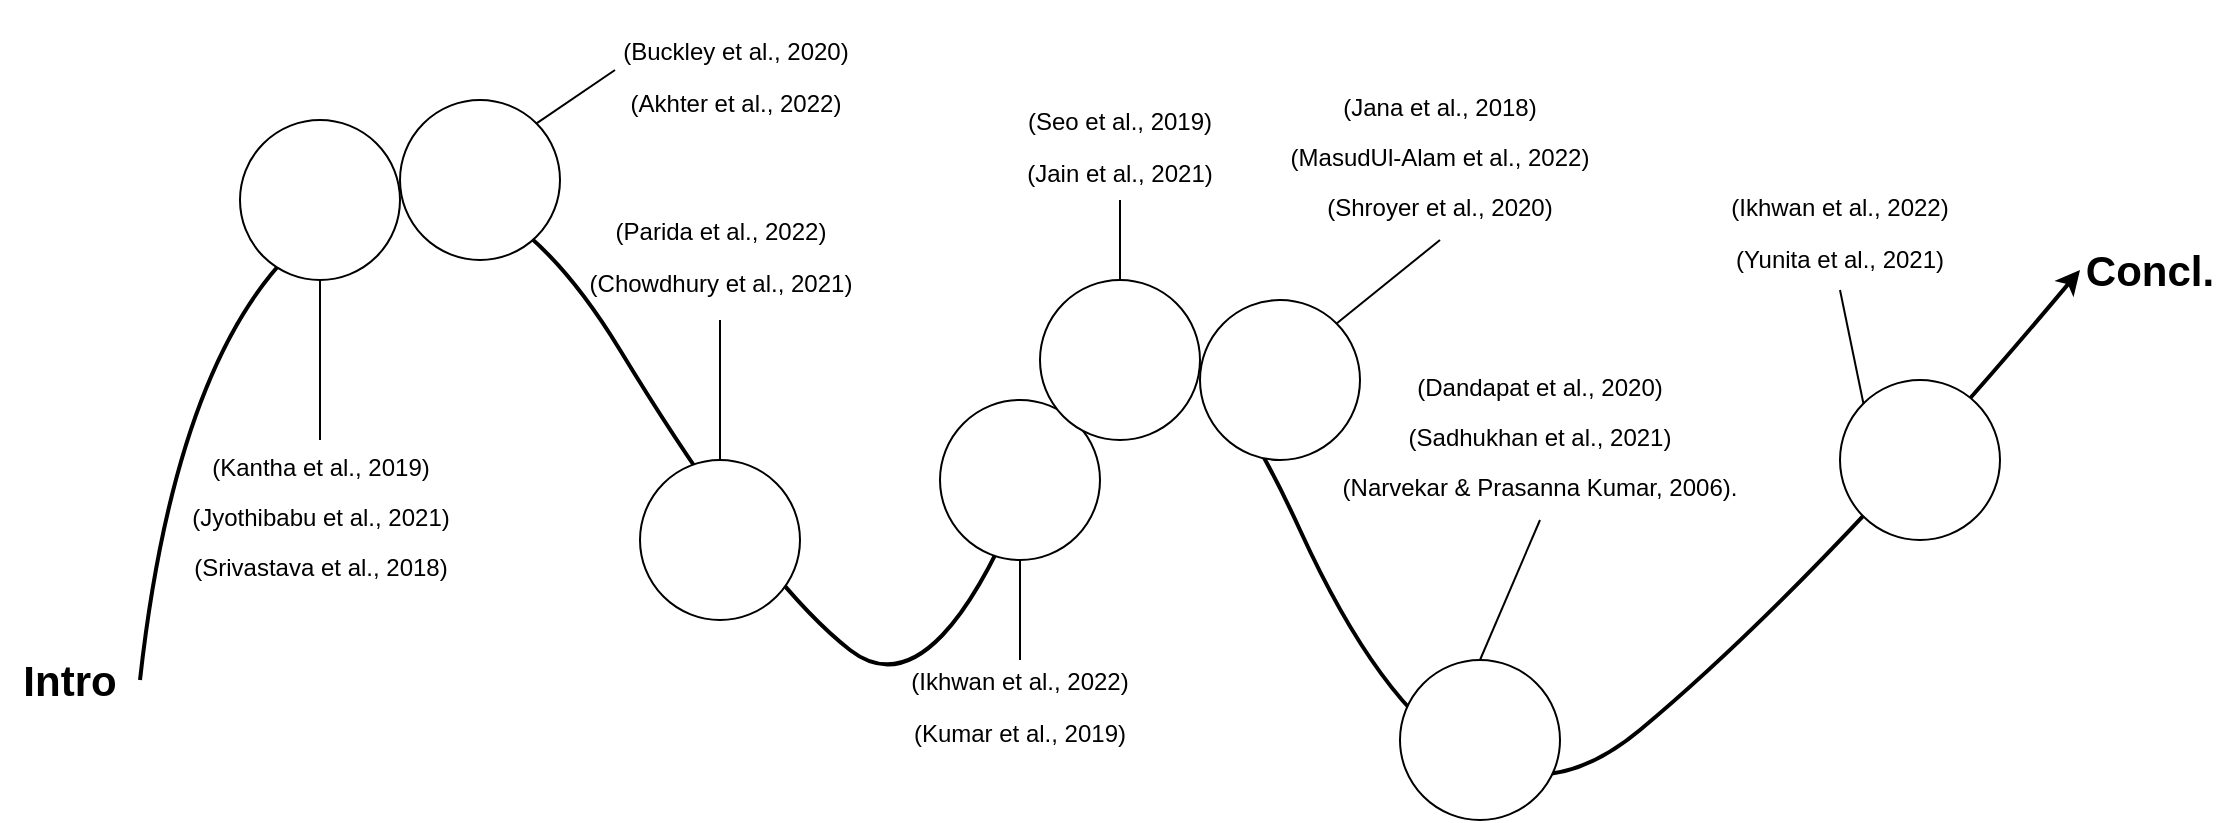 <mxfile version="20.2.2" type="device"><diagram id="dAT-oMiP1eHfypfoDh5N" name="Page-1"><mxGraphModel dx="961" dy="1629" grid="1" gridSize="10" guides="1" tooltips="1" connect="1" arrows="1" fold="1" page="1" pageScale="1" pageWidth="850" pageHeight="1100" math="0" shadow="0"><root><mxCell id="0"/><mxCell id="1" parent="0"/><mxCell id="G5bnKm1bNXJ4139jZm0u-4" value="&lt;font style=&quot;font-size: 21px;&quot;&gt;Intro&lt;/font&gt;" style="text;html=1;strokeColor=none;fillColor=none;align=center;verticalAlign=middle;whiteSpace=wrap;rounded=0;fontSize=21;fontStyle=1" parent="1" vertex="1"><mxGeometry x="210" y="50" width="70" height="40" as="geometry"/></mxCell><mxCell id="G5bnKm1bNXJ4139jZm0u-5" value="Concl." style="text;html=1;strokeColor=none;fillColor=none;align=center;verticalAlign=middle;whiteSpace=wrap;rounded=0;fontSize=21;fontStyle=1" parent="1" vertex="1"><mxGeometry x="1250" y="-160" width="70" height="50" as="geometry"/></mxCell><mxCell id="G5bnKm1bNXJ4139jZm0u-8" value="" style="curved=1;endArrow=classic;html=1;rounded=0;fontSize=21;exitX=1;exitY=0.5;exitDx=0;exitDy=0;entryX=0;entryY=0.5;entryDx=0;entryDy=0;strokeWidth=2;" parent="1" source="G5bnKm1bNXJ4139jZm0u-4" target="G5bnKm1bNXJ4139jZm0u-5" edge="1"><mxGeometry width="50" height="50" relative="1" as="geometry"><mxPoint x="550" y="160" as="sourcePoint"/><mxPoint x="700" y="110" as="targetPoint"/><Array as="points"><mxPoint x="300" y="-110"/><mxPoint x="450" y="-210"/><mxPoint x="590" y="20"/><mxPoint x="680" y="90"/><mxPoint x="780" y="-180"/><mxPoint x="940" y="170"/><mxPoint x="1120" y="20"/></Array></mxGeometry></mxCell><mxCell id="G5bnKm1bNXJ4139jZm0u-9" value="" style="ellipse;whiteSpace=wrap;html=1;aspect=fixed;fontSize=21;" parent="1" vertex="1"><mxGeometry x="330" y="-210" width="80" height="80" as="geometry"/></mxCell><mxCell id="G5bnKm1bNXJ4139jZm0u-10" value="" style="ellipse;whiteSpace=wrap;html=1;aspect=fixed;fontSize=21;" parent="1" vertex="1"><mxGeometry x="410" y="-220" width="80" height="80" as="geometry"/></mxCell><mxCell id="G5bnKm1bNXJ4139jZm0u-12" value="" style="ellipse;whiteSpace=wrap;html=1;aspect=fixed;fontSize=21;" parent="1" vertex="1"><mxGeometry x="530" y="-40" width="80" height="80" as="geometry"/></mxCell><mxCell id="G5bnKm1bNXJ4139jZm0u-13" value="" style="ellipse;whiteSpace=wrap;html=1;aspect=fixed;fontSize=21;" parent="1" vertex="1"><mxGeometry x="680" y="-70" width="80" height="80" as="geometry"/></mxCell><mxCell id="G5bnKm1bNXJ4139jZm0u-16" value="" style="ellipse;whiteSpace=wrap;html=1;aspect=fixed;fontSize=21;" parent="1" vertex="1"><mxGeometry x="730" y="-130" width="80" height="80" as="geometry"/></mxCell><mxCell id="G5bnKm1bNXJ4139jZm0u-17" value="" style="ellipse;whiteSpace=wrap;html=1;aspect=fixed;fontSize=21;" parent="1" vertex="1"><mxGeometry x="810" y="-120" width="80" height="80" as="geometry"/></mxCell><mxCell id="G5bnKm1bNXJ4139jZm0u-18" value="" style="ellipse;whiteSpace=wrap;html=1;aspect=fixed;fontSize=21;" parent="1" vertex="1"><mxGeometry x="910" y="60" width="80" height="80" as="geometry"/></mxCell><mxCell id="G5bnKm1bNXJ4139jZm0u-20" value="" style="ellipse;whiteSpace=wrap;html=1;aspect=fixed;fontSize=21;" parent="1" vertex="1"><mxGeometry x="1130" y="-80" width="80" height="80" as="geometry"/></mxCell><mxCell id="G5bnKm1bNXJ4139jZm0u-23" value="&lt;div&gt;&lt;font style=&quot;font-size: 12px;&quot;&gt;(Kantha et al., 2019)&lt;/font&gt;&lt;/div&gt;&lt;div&gt;&lt;font style=&quot;font-size: 12px;&quot;&gt;(Jyothibabu et al., 2021)&lt;br&gt;&lt;/font&gt;&lt;/div&gt;&lt;div&gt;&lt;font style=&quot;font-size: 12px;&quot;&gt;(Srivastava et al., 2018)&lt;br&gt;&lt;/font&gt;&lt;/div&gt;" style="text;html=1;strokeColor=none;fillColor=none;align=center;verticalAlign=middle;whiteSpace=wrap;rounded=0;fontSize=21;" parent="1" vertex="1"><mxGeometry x="292.5" y="-50" width="155" height="70" as="geometry"/></mxCell><mxCell id="G5bnKm1bNXJ4139jZm0u-25" value="" style="endArrow=none;html=1;rounded=0;fontSize=12;" parent="1" source="G5bnKm1bNXJ4139jZm0u-23" target="G5bnKm1bNXJ4139jZm0u-9" edge="1"><mxGeometry width="50" height="50" relative="1" as="geometry"><mxPoint x="530" y="-60" as="sourcePoint"/><mxPoint x="800" y="-70" as="targetPoint"/></mxGeometry></mxCell><mxCell id="G5bnKm1bNXJ4139jZm0u-26" value="&lt;div&gt;&lt;font style=&quot;font-size: 12px;&quot;&gt;(Buckley et al., 2020)&lt;/font&gt;&lt;/div&gt;&lt;div&gt;&lt;font style=&quot;font-size: 12px;&quot;&gt;(Akhter et al., 2022)&lt;br&gt;&lt;/font&gt;&lt;/div&gt;" style="text;html=1;strokeColor=none;fillColor=none;align=center;verticalAlign=middle;whiteSpace=wrap;rounded=0;fontSize=21;" parent="1" vertex="1"><mxGeometry x="517.5" y="-270" width="120" height="70" as="geometry"/></mxCell><mxCell id="G5bnKm1bNXJ4139jZm0u-27" value="" style="endArrow=none;html=1;rounded=0;fontSize=12;exitX=1;exitY=0;exitDx=0;exitDy=0;entryX=0;entryY=0.5;entryDx=0;entryDy=0;" parent="1" source="G5bnKm1bNXJ4139jZm0u-10" target="G5bnKm1bNXJ4139jZm0u-26" edge="1"><mxGeometry width="50" height="50" relative="1" as="geometry"><mxPoint x="710" y="-20" as="sourcePoint"/><mxPoint x="760" y="-70" as="targetPoint"/></mxGeometry></mxCell><mxCell id="G5bnKm1bNXJ4139jZm0u-28" value="&lt;div&gt;&lt;font style=&quot;font-size: 12px;&quot;&gt;(Parida et al.,&lt;/font&gt;&lt;font style=&quot;font-size: 12px;&quot;&gt; 2022)&lt;br&gt;&lt;/font&gt;&lt;/div&gt;&lt;div&gt;&lt;font style=&quot;font-size: 12px;&quot;&gt;(Chowdhury et al., 2021)&lt;br&gt;&lt;/font&gt;&lt;/div&gt;" style="text;html=1;strokeColor=none;fillColor=none;align=center;verticalAlign=middle;whiteSpace=wrap;rounded=0;fontSize=21;" parent="1" vertex="1"><mxGeometry x="502.5" y="-180" width="135" height="70" as="geometry"/></mxCell><mxCell id="G5bnKm1bNXJ4139jZm0u-29" value="" style="endArrow=none;html=1;rounded=0;fontSize=12;" parent="1" source="G5bnKm1bNXJ4139jZm0u-12" target="G5bnKm1bNXJ4139jZm0u-28" edge="1"><mxGeometry width="50" height="50" relative="1" as="geometry"><mxPoint x="488.284" y="-198.284" as="sourcePoint"/><mxPoint x="530" y="-220" as="targetPoint"/></mxGeometry></mxCell><mxCell id="G5bnKm1bNXJ4139jZm0u-30" value="&lt;div&gt;&lt;font style=&quot;font-size: 12px;&quot;&gt;(Ikhwan et al., 2022&lt;/font&gt;&lt;font style=&quot;font-size: 12px;&quot;&gt;)&lt;/font&gt;&lt;/div&gt;&lt;div&gt;&lt;font style=&quot;font-size: 12px;&quot;&gt;(Kumar et al., 2019)&lt;/font&gt;&lt;/div&gt;" style="text;html=1;strokeColor=none;fillColor=none;align=center;verticalAlign=middle;whiteSpace=wrap;rounded=0;fontSize=21;" parent="1" vertex="1"><mxGeometry x="660" y="60" width="120" height="40" as="geometry"/></mxCell><mxCell id="G5bnKm1bNXJ4139jZm0u-31" value="" style="endArrow=none;html=1;rounded=0;fontSize=12;entryX=0.5;entryY=1;entryDx=0;entryDy=0;" parent="1" source="G5bnKm1bNXJ4139jZm0u-30" target="G5bnKm1bNXJ4139jZm0u-13" edge="1"><mxGeometry width="50" height="50" relative="1" as="geometry"><mxPoint x="580" y="-30" as="sourcePoint"/><mxPoint x="580" y="-80" as="targetPoint"/></mxGeometry></mxCell><mxCell id="G5bnKm1bNXJ4139jZm0u-32" value="&lt;div&gt;&lt;font style=&quot;font-size: 12px;&quot;&gt;(Seo et al., 2019)&lt;/font&gt;&lt;/div&gt;&lt;div&gt;&lt;font style=&quot;font-size: 12px;&quot;&gt;(Jain et al., 2021)&lt;br&gt;&lt;/font&gt;&lt;/div&gt;" style="text;html=1;strokeColor=none;fillColor=none;align=center;verticalAlign=middle;whiteSpace=wrap;rounded=0;fontSize=21;" parent="1" vertex="1"><mxGeometry x="705" y="-230" width="130" height="60" as="geometry"/></mxCell><mxCell id="G5bnKm1bNXJ4139jZm0u-33" value="" style="endArrow=none;html=1;rounded=0;fontSize=12;entryX=0.5;entryY=1;entryDx=0;entryDy=0;" parent="1" source="G5bnKm1bNXJ4139jZm0u-16" target="G5bnKm1bNXJ4139jZm0u-32" edge="1"><mxGeometry width="50" height="50" relative="1" as="geometry"><mxPoint x="630" y="-20" as="sourcePoint"/><mxPoint x="680" y="-70" as="targetPoint"/></mxGeometry></mxCell><mxCell id="G5bnKm1bNXJ4139jZm0u-34" value="&lt;div&gt;&lt;font style=&quot;font-size: 12px;&quot;&gt;(Jana et al., 2018)&lt;/font&gt;&lt;/div&gt;&lt;div&gt;&lt;font style=&quot;font-size: 12px;&quot;&gt;(MasudUl-Alam et al., 2022)&lt;br&gt;&lt;/font&gt;&lt;/div&gt;&lt;div&gt;&lt;font style=&quot;font-size: 12px;&quot;&gt;(Shroyer et al., 2020)&lt;br&gt;&lt;/font&gt;&lt;/div&gt;" style="text;html=1;strokeColor=none;fillColor=none;align=center;verticalAlign=middle;whiteSpace=wrap;rounded=0;fontSize=21;" parent="1" vertex="1"><mxGeometry x="850" y="-240" width="160" height="90" as="geometry"/></mxCell><mxCell id="G5bnKm1bNXJ4139jZm0u-35" value="" style="endArrow=none;html=1;rounded=0;fontSize=12;entryX=0.5;entryY=1;entryDx=0;entryDy=0;exitX=1;exitY=0;exitDx=0;exitDy=0;" parent="1" source="G5bnKm1bNXJ4139jZm0u-17" target="G5bnKm1bNXJ4139jZm0u-34" edge="1"><mxGeometry width="50" height="50" relative="1" as="geometry"><mxPoint x="780" y="-120" as="sourcePoint"/><mxPoint x="780" y="-160" as="targetPoint"/></mxGeometry></mxCell><mxCell id="G5bnKm1bNXJ4139jZm0u-36" value="&lt;div&gt;&lt;font style=&quot;font-size: 12px;&quot;&gt;(Dandapat et al., 2020)&lt;/font&gt;&lt;/div&gt;&lt;div&gt;&lt;font style=&quot;font-size: 12px;&quot;&gt;(Sadhukhan et al., 2021)&lt;br&gt;&lt;/font&gt;&lt;/div&gt;&lt;div&gt;&lt;font style=&quot;font-size: 12px;&quot;&gt;(Narvekar &amp;amp; Prasanna Kumar, 2006).&lt;br&gt;&lt;/font&gt;&lt;/div&gt;" style="text;html=1;strokeColor=none;fillColor=none;align=center;verticalAlign=middle;whiteSpace=wrap;rounded=0;fontSize=21;" parent="1" vertex="1"><mxGeometry x="880" y="-100" width="200" height="90" as="geometry"/></mxCell><mxCell id="G5bnKm1bNXJ4139jZm0u-37" value="" style="endArrow=none;html=1;rounded=0;fontSize=12;exitX=0.5;exitY=0;exitDx=0;exitDy=0;entryX=0.5;entryY=1;entryDx=0;entryDy=0;" parent="1" source="G5bnKm1bNXJ4139jZm0u-18" target="G5bnKm1bNXJ4139jZm0u-36" edge="1"><mxGeometry width="50" height="50" relative="1" as="geometry"><mxPoint x="630" y="-20" as="sourcePoint"/><mxPoint x="680" y="-70" as="targetPoint"/></mxGeometry></mxCell><mxCell id="bkGp1as6oToUCypxNv3g-1" value="&lt;div&gt;&lt;font style=&quot;font-size: 12px;&quot;&gt;(Ikhwan et al., 2022&lt;/font&gt;&lt;font style=&quot;font-size: 12px;&quot;&gt;)&lt;/font&gt;&lt;/div&gt;&lt;div&gt;&lt;font style=&quot;font-size: 12px;&quot;&gt;(Yunita et al., 2021)&lt;/font&gt;&lt;/div&gt;" style="text;html=1;strokeColor=none;fillColor=none;align=center;verticalAlign=middle;whiteSpace=wrap;rounded=0;fontSize=21;" vertex="1" parent="1"><mxGeometry x="1070" y="-190" width="120" height="65" as="geometry"/></mxCell><mxCell id="bkGp1as6oToUCypxNv3g-2" value="" style="endArrow=none;html=1;rounded=0;fontSize=12;exitX=0;exitY=0;exitDx=0;exitDy=0;entryX=0.5;entryY=1;entryDx=0;entryDy=0;" edge="1" parent="1" source="G5bnKm1bNXJ4139jZm0u-20" target="bkGp1as6oToUCypxNv3g-1"><mxGeometry width="50" height="50" relative="1" as="geometry"><mxPoint x="960" y="70" as="sourcePoint"/><mxPoint x="990" as="targetPoint"/></mxGeometry></mxCell></root></mxGraphModel></diagram></mxfile>